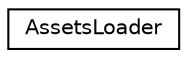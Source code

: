 digraph "Graphical Class Hierarchy"
{
 // LATEX_PDF_SIZE
  edge [fontname="Helvetica",fontsize="10",labelfontname="Helvetica",labelfontsize="10"];
  node [fontname="Helvetica",fontsize="10",shape=record];
  rankdir="LR";
  Node0 [label="AssetsLoader",height=0.2,width=0.4,color="black", fillcolor="white", style="filled",URL="$classassets__loader_1_1AssetsLoader.html",tooltip=" "];
}
